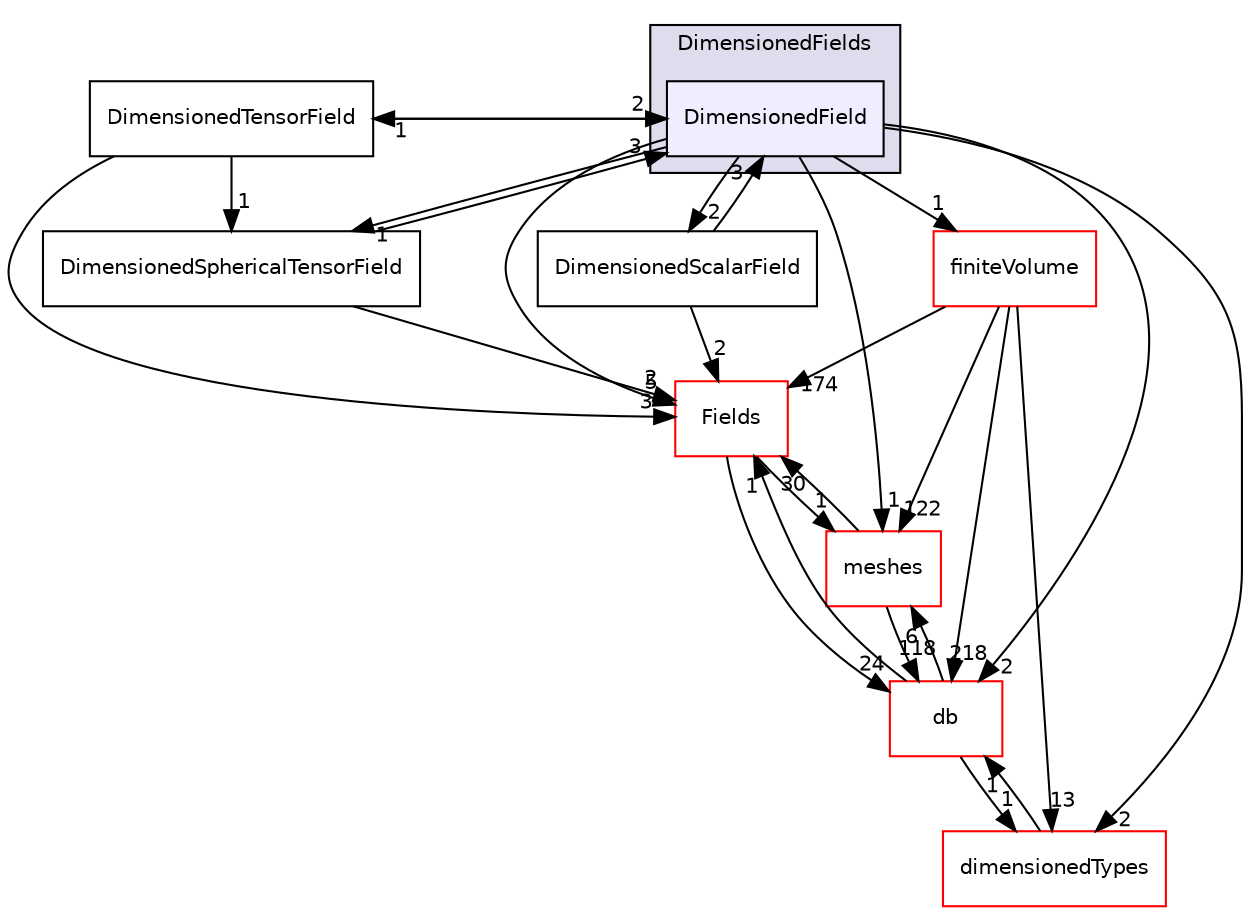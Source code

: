digraph "src/OpenFOAM/fields/DimensionedFields/DimensionedField" {
  bgcolor=transparent;
  compound=true
  node [ fontsize="10", fontname="Helvetica"];
  edge [ labelfontsize="10", labelfontname="Helvetica"];
  subgraph clusterdir_8c8bb42ce9b582caaa8128a267c381ba {
    graph [ bgcolor="#ddddee", pencolor="black", label="DimensionedFields" fontname="Helvetica", fontsize="10", URL="dir_8c8bb42ce9b582caaa8128a267c381ba.html"]
  dir_68686b528deddc46396f1a68fb7c2b79 [shape=box, label="DimensionedField", style="filled", fillcolor="#eeeeff", pencolor="black", URL="dir_68686b528deddc46396f1a68fb7c2b79.html"];
  }
  dir_7d364942a13d3ce50f6681364b448a98 [shape=box label="Fields" color="red" URL="dir_7d364942a13d3ce50f6681364b448a98.html"];
  dir_1819f55b0d6775d59659cd377612b606 [shape=box label="DimensionedSphericalTensorField" URL="dir_1819f55b0d6775d59659cd377612b606.html"];
  dir_9bd15774b555cf7259a6fa18f99fe99b [shape=box label="finiteVolume" color="red" URL="dir_9bd15774b555cf7259a6fa18f99fe99b.html"];
  dir_a00dba18887c8a7850f22e8e64f121ba [shape=box label="DimensionedTensorField" URL="dir_a00dba18887c8a7850f22e8e64f121ba.html"];
  dir_aa2423979fb45fc41c393a5db370ab21 [shape=box label="meshes" color="red" URL="dir_aa2423979fb45fc41c393a5db370ab21.html"];
  dir_d4979fdf35c07e0caec68718d229a4b4 [shape=box label="dimensionedTypes" color="red" URL="dir_d4979fdf35c07e0caec68718d229a4b4.html"];
  dir_63c634f7a7cfd679ac26c67fb30fc32f [shape=box label="db" color="red" URL="dir_63c634f7a7cfd679ac26c67fb30fc32f.html"];
  dir_423b0d0db3a2f10930c5e3296f3ed635 [shape=box label="DimensionedScalarField" URL="dir_423b0d0db3a2f10930c5e3296f3ed635.html"];
  dir_7d364942a13d3ce50f6681364b448a98->dir_aa2423979fb45fc41c393a5db370ab21 [headlabel="1", labeldistance=1.5 headhref="dir_002037_002226.html"];
  dir_7d364942a13d3ce50f6681364b448a98->dir_63c634f7a7cfd679ac26c67fb30fc32f [headlabel="24", labeldistance=1.5 headhref="dir_002037_001952.html"];
  dir_1819f55b0d6775d59659cd377612b606->dir_7d364942a13d3ce50f6681364b448a98 [headlabel="2", labeldistance=1.5 headhref="dir_002025_002037.html"];
  dir_1819f55b0d6775d59659cd377612b606->dir_68686b528deddc46396f1a68fb7c2b79 [headlabel="3", labeldistance=1.5 headhref="dir_002025_002023.html"];
  dir_9bd15774b555cf7259a6fa18f99fe99b->dir_7d364942a13d3ce50f6681364b448a98 [headlabel="174", labeldistance=1.5 headhref="dir_000896_002037.html"];
  dir_9bd15774b555cf7259a6fa18f99fe99b->dir_aa2423979fb45fc41c393a5db370ab21 [headlabel="122", labeldistance=1.5 headhref="dir_000896_002226.html"];
  dir_9bd15774b555cf7259a6fa18f99fe99b->dir_d4979fdf35c07e0caec68718d229a4b4 [headlabel="13", labeldistance=1.5 headhref="dir_000896_002012.html"];
  dir_9bd15774b555cf7259a6fa18f99fe99b->dir_63c634f7a7cfd679ac26c67fb30fc32f [headlabel="218", labeldistance=1.5 headhref="dir_000896_001952.html"];
  dir_a00dba18887c8a7850f22e8e64f121ba->dir_7d364942a13d3ce50f6681364b448a98 [headlabel="3", labeldistance=1.5 headhref="dir_002027_002037.html"];
  dir_a00dba18887c8a7850f22e8e64f121ba->dir_1819f55b0d6775d59659cd377612b606 [headlabel="1", labeldistance=1.5 headhref="dir_002027_002025.html"];
  dir_a00dba18887c8a7850f22e8e64f121ba->dir_68686b528deddc46396f1a68fb7c2b79 [headlabel="2", labeldistance=1.5 headhref="dir_002027_002023.html"];
  dir_aa2423979fb45fc41c393a5db370ab21->dir_7d364942a13d3ce50f6681364b448a98 [headlabel="30", labeldistance=1.5 headhref="dir_002226_002037.html"];
  dir_aa2423979fb45fc41c393a5db370ab21->dir_63c634f7a7cfd679ac26c67fb30fc32f [headlabel="118", labeldistance=1.5 headhref="dir_002226_001952.html"];
  dir_d4979fdf35c07e0caec68718d229a4b4->dir_63c634f7a7cfd679ac26c67fb30fc32f [headlabel="1", labeldistance=1.5 headhref="dir_002012_001952.html"];
  dir_63c634f7a7cfd679ac26c67fb30fc32f->dir_7d364942a13d3ce50f6681364b448a98 [headlabel="1", labeldistance=1.5 headhref="dir_001952_002037.html"];
  dir_63c634f7a7cfd679ac26c67fb30fc32f->dir_aa2423979fb45fc41c393a5db370ab21 [headlabel="6", labeldistance=1.5 headhref="dir_001952_002226.html"];
  dir_63c634f7a7cfd679ac26c67fb30fc32f->dir_d4979fdf35c07e0caec68718d229a4b4 [headlabel="1", labeldistance=1.5 headhref="dir_001952_002012.html"];
  dir_423b0d0db3a2f10930c5e3296f3ed635->dir_7d364942a13d3ce50f6681364b448a98 [headlabel="2", labeldistance=1.5 headhref="dir_002024_002037.html"];
  dir_423b0d0db3a2f10930c5e3296f3ed635->dir_68686b528deddc46396f1a68fb7c2b79 [headlabel="3", labeldistance=1.5 headhref="dir_002024_002023.html"];
  dir_68686b528deddc46396f1a68fb7c2b79->dir_7d364942a13d3ce50f6681364b448a98 [headlabel="5", labeldistance=1.5 headhref="dir_002023_002037.html"];
  dir_68686b528deddc46396f1a68fb7c2b79->dir_1819f55b0d6775d59659cd377612b606 [headlabel="1", labeldistance=1.5 headhref="dir_002023_002025.html"];
  dir_68686b528deddc46396f1a68fb7c2b79->dir_9bd15774b555cf7259a6fa18f99fe99b [headlabel="1", labeldistance=1.5 headhref="dir_002023_000896.html"];
  dir_68686b528deddc46396f1a68fb7c2b79->dir_a00dba18887c8a7850f22e8e64f121ba [headlabel="1", labeldistance=1.5 headhref="dir_002023_002027.html"];
  dir_68686b528deddc46396f1a68fb7c2b79->dir_aa2423979fb45fc41c393a5db370ab21 [headlabel="1", labeldistance=1.5 headhref="dir_002023_002226.html"];
  dir_68686b528deddc46396f1a68fb7c2b79->dir_d4979fdf35c07e0caec68718d229a4b4 [headlabel="2", labeldistance=1.5 headhref="dir_002023_002012.html"];
  dir_68686b528deddc46396f1a68fb7c2b79->dir_63c634f7a7cfd679ac26c67fb30fc32f [headlabel="2", labeldistance=1.5 headhref="dir_002023_001952.html"];
  dir_68686b528deddc46396f1a68fb7c2b79->dir_423b0d0db3a2f10930c5e3296f3ed635 [headlabel="2", labeldistance=1.5 headhref="dir_002023_002024.html"];
}
